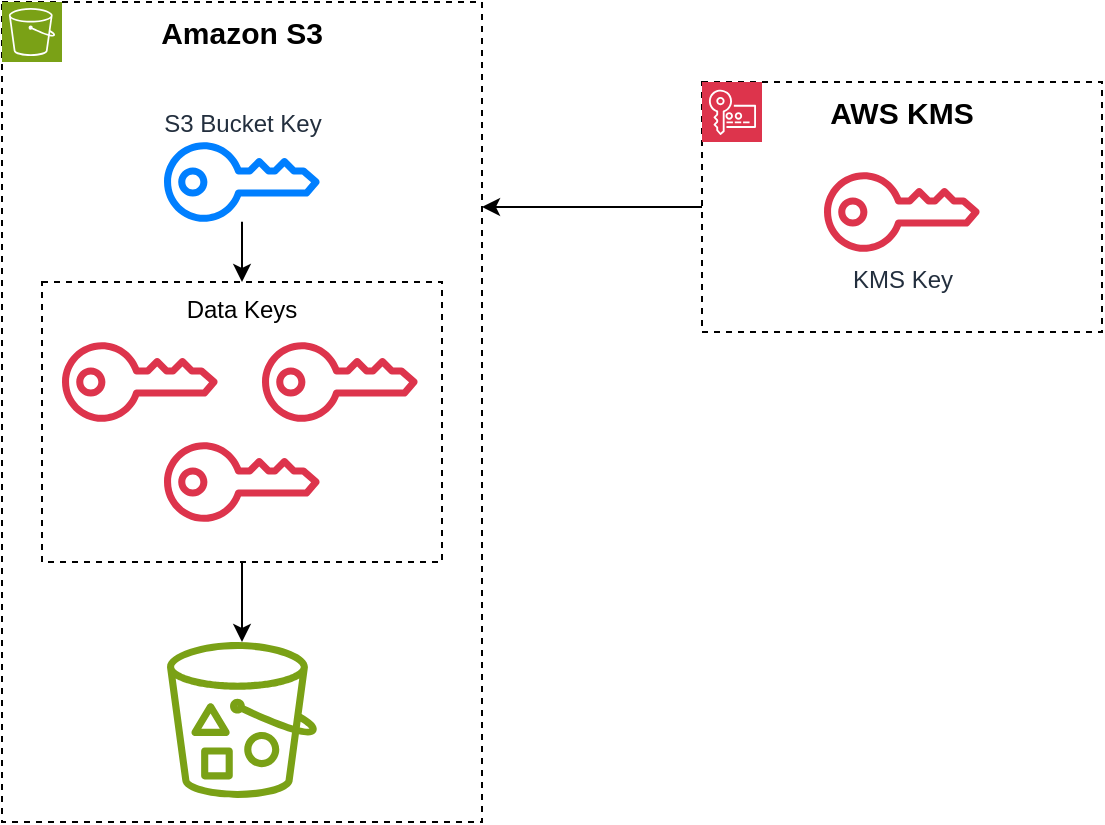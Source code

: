 <mxfile version="26.0.4">
  <diagram name="Page-1" id="9W0-t3Gt3XPKgU2ag3po">
    <mxGraphModel dx="1114" dy="1198" grid="1" gridSize="10" guides="1" tooltips="1" connect="1" arrows="1" fold="1" page="1" pageScale="1" pageWidth="850" pageHeight="1100" math="0" shadow="0">
      <root>
        <mxCell id="0" />
        <mxCell id="1" parent="0" />
        <mxCell id="GxwwX2HhMXG-XlZqX62P-1" value="Amazon S3" style="rounded=0;whiteSpace=wrap;html=1;fillColor=none;dashed=1;verticalAlign=top;fontStyle=1;fontSize=15;" vertex="1" parent="1">
          <mxGeometry x="180" y="345" width="240" height="410" as="geometry" />
        </mxCell>
        <mxCell id="GxwwX2HhMXG-XlZqX62P-9" style="edgeStyle=orthogonalEdgeStyle;rounded=0;orthogonalLoop=1;jettySize=auto;html=1;" edge="1" parent="1" source="GxwwX2HhMXG-XlZqX62P-2" target="GxwwX2HhMXG-XlZqX62P-8">
          <mxGeometry relative="1" as="geometry" />
        </mxCell>
        <mxCell id="GxwwX2HhMXG-XlZqX62P-2" value="Data Keys" style="rounded=0;whiteSpace=wrap;html=1;fillColor=none;dashed=1;verticalAlign=top;" vertex="1" parent="1">
          <mxGeometry x="200" y="485" width="200" height="140" as="geometry" />
        </mxCell>
        <mxCell id="GxwwX2HhMXG-XlZqX62P-3" value="" style="sketch=0;outlineConnect=0;fontColor=#232F3E;gradientColor=none;fillColor=#DD344C;strokeColor=none;dashed=0;verticalLabelPosition=bottom;verticalAlign=top;align=center;html=1;fontSize=12;fontStyle=0;aspect=fixed;pointerEvents=1;shape=mxgraph.aws4.addon;" vertex="1" parent="1">
          <mxGeometry x="210" y="515" width="78" height="40" as="geometry" />
        </mxCell>
        <mxCell id="GxwwX2HhMXG-XlZqX62P-4" value="" style="sketch=0;outlineConnect=0;fontColor=#232F3E;gradientColor=none;fillColor=#DD344C;strokeColor=none;dashed=0;verticalLabelPosition=bottom;verticalAlign=top;align=center;html=1;fontSize=12;fontStyle=0;aspect=fixed;pointerEvents=1;shape=mxgraph.aws4.addon;" vertex="1" parent="1">
          <mxGeometry x="310" y="515" width="78" height="40" as="geometry" />
        </mxCell>
        <mxCell id="GxwwX2HhMXG-XlZqX62P-5" value="" style="sketch=0;outlineConnect=0;fontColor=#232F3E;gradientColor=none;fillColor=#DD344C;strokeColor=none;dashed=0;verticalLabelPosition=bottom;verticalAlign=top;align=center;html=1;fontSize=12;fontStyle=0;aspect=fixed;pointerEvents=1;shape=mxgraph.aws4.addon;" vertex="1" parent="1">
          <mxGeometry x="261" y="565" width="78" height="40" as="geometry" />
        </mxCell>
        <mxCell id="GxwwX2HhMXG-XlZqX62P-7" style="edgeStyle=orthogonalEdgeStyle;rounded=0;orthogonalLoop=1;jettySize=auto;html=1;" edge="1" parent="1" source="GxwwX2HhMXG-XlZqX62P-6" target="GxwwX2HhMXG-XlZqX62P-2">
          <mxGeometry relative="1" as="geometry" />
        </mxCell>
        <mxCell id="GxwwX2HhMXG-XlZqX62P-6" value="S3 Bucket Key" style="sketch=0;outlineConnect=0;fontColor=#232F3E;gradientColor=none;fillColor=#007FFF;strokeColor=none;dashed=0;verticalLabelPosition=top;verticalAlign=bottom;align=center;html=1;fontSize=12;fontStyle=0;aspect=fixed;pointerEvents=1;shape=mxgraph.aws4.addon;labelPosition=center;" vertex="1" parent="1">
          <mxGeometry x="261" y="415" width="78" height="40" as="geometry" />
        </mxCell>
        <mxCell id="GxwwX2HhMXG-XlZqX62P-8" value="" style="sketch=0;outlineConnect=0;fontColor=#232F3E;gradientColor=none;fillColor=#7AA116;strokeColor=none;dashed=0;verticalLabelPosition=bottom;verticalAlign=top;align=center;html=1;fontSize=12;fontStyle=0;aspect=fixed;pointerEvents=1;shape=mxgraph.aws4.bucket_with_objects;" vertex="1" parent="1">
          <mxGeometry x="262.5" y="665" width="75" height="78" as="geometry" />
        </mxCell>
        <mxCell id="GxwwX2HhMXG-XlZqX62P-16" style="edgeStyle=orthogonalEdgeStyle;rounded=0;orthogonalLoop=1;jettySize=auto;html=1;entryX=1;entryY=0.25;entryDx=0;entryDy=0;" edge="1" parent="1" source="GxwwX2HhMXG-XlZqX62P-10" target="GxwwX2HhMXG-XlZqX62P-1">
          <mxGeometry relative="1" as="geometry" />
        </mxCell>
        <mxCell id="GxwwX2HhMXG-XlZqX62P-10" value="AWS KMS" style="rounded=0;whiteSpace=wrap;html=1;fillColor=none;dashed=1;verticalAlign=top;fontStyle=1;fontSize=15;" vertex="1" parent="1">
          <mxGeometry x="530" y="385" width="200" height="125" as="geometry" />
        </mxCell>
        <mxCell id="GxwwX2HhMXG-XlZqX62P-12" value="KMS Key" style="sketch=0;outlineConnect=0;fontColor=#232F3E;gradientColor=none;fillColor=#DD344C;strokeColor=none;dashed=0;verticalLabelPosition=bottom;verticalAlign=top;align=center;html=1;fontSize=12;fontStyle=0;aspect=fixed;pointerEvents=1;shape=mxgraph.aws4.addon;" vertex="1" parent="1">
          <mxGeometry x="591" y="430" width="78" height="40" as="geometry" />
        </mxCell>
        <mxCell id="GxwwX2HhMXG-XlZqX62P-14" value="" style="sketch=0;points=[[0,0,0],[0.25,0,0],[0.5,0,0],[0.75,0,0],[1,0,0],[0,1,0],[0.25,1,0],[0.5,1,0],[0.75,1,0],[1,1,0],[0,0.25,0],[0,0.5,0],[0,0.75,0],[1,0.25,0],[1,0.5,0],[1,0.75,0]];outlineConnect=0;fontColor=#232F3E;fillColor=#7AA116;strokeColor=#ffffff;dashed=0;verticalLabelPosition=bottom;verticalAlign=top;align=center;html=1;fontSize=12;fontStyle=0;aspect=fixed;shape=mxgraph.aws4.resourceIcon;resIcon=mxgraph.aws4.s3;" vertex="1" parent="1">
          <mxGeometry x="180" y="345" width="30" height="30" as="geometry" />
        </mxCell>
        <mxCell id="GxwwX2HhMXG-XlZqX62P-15" value="" style="sketch=0;points=[[0,0,0],[0.25,0,0],[0.5,0,0],[0.75,0,0],[1,0,0],[0,1,0],[0.25,1,0],[0.5,1,0],[0.75,1,0],[1,1,0],[0,0.25,0],[0,0.5,0],[0,0.75,0],[1,0.25,0],[1,0.5,0],[1,0.75,0]];outlineConnect=0;fontColor=#232F3E;fillColor=#DD344C;strokeColor=#ffffff;dashed=0;verticalLabelPosition=bottom;verticalAlign=top;align=center;html=1;fontSize=12;fontStyle=0;aspect=fixed;shape=mxgraph.aws4.resourceIcon;resIcon=mxgraph.aws4.key_management_service;" vertex="1" parent="1">
          <mxGeometry x="530" y="385" width="30" height="30" as="geometry" />
        </mxCell>
      </root>
    </mxGraphModel>
  </diagram>
</mxfile>
